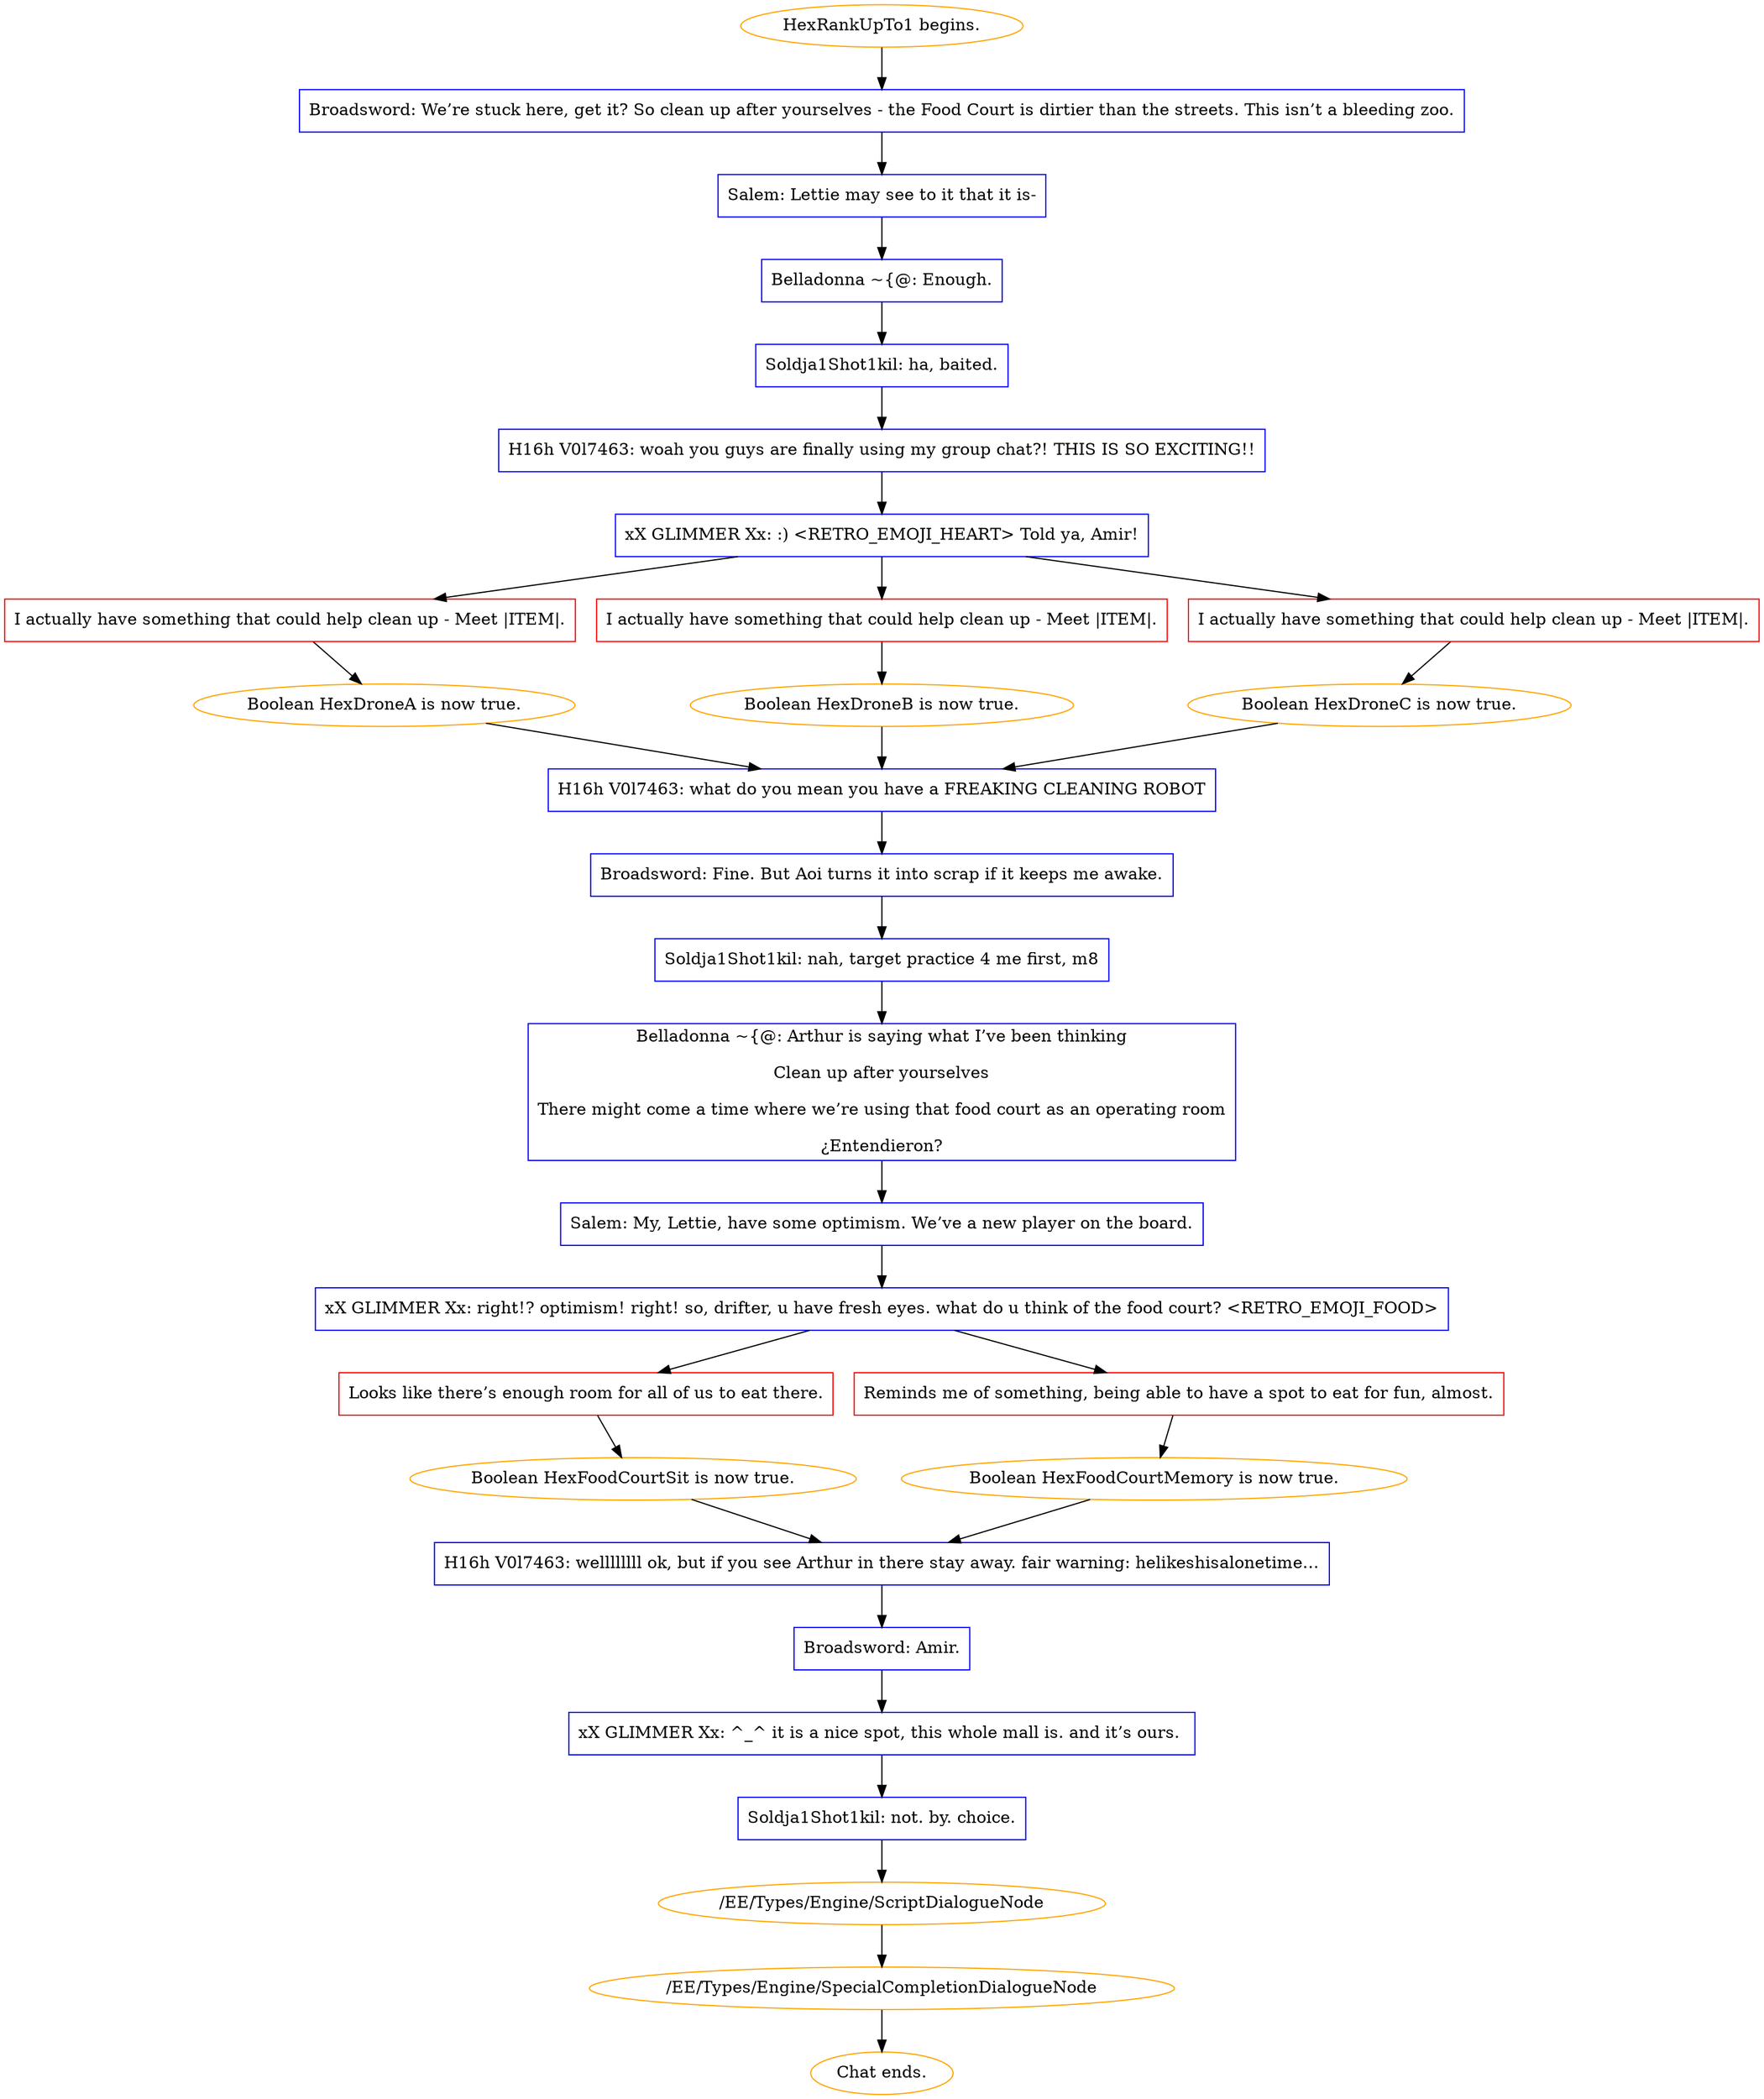 digraph {
	"HexRankUpTo1 begins." [color=orange];
		"HexRankUpTo1 begins." -> 16;
	16 [label="Broadsword: We’re stuck here, get it? So clean up after yourselves - the Food Court is dirtier than the streets. This isn’t a bleeding zoo.",shape=box,color=blue];
		16 -> 17;
	17 [label="Salem: Lettie may see to it that it is-",shape=box,color=blue];
		17 -> 18;
	18 [label="Belladonna ~{@: Enough.",shape=box,color=blue];
		18 -> 35;
	35 [label="Soldja1Shot1kil: ha, baited.",shape=box,color=blue];
		35 -> 19;
	19 [label="H16h V0l7463: woah you guys are finally using my group chat?! THIS IS SO EXCITING!!",shape=box,color=blue];
		19 -> 20;
	20 [label="xX GLIMMER Xx: :) <RETRO_EMOJI_HEART> Told ya, Amir!",shape=box,color=blue];
		20 -> 21;
		20 -> 22;
		20 -> 23;
	21 [label="I actually have something that could help clean up - Meet |ITEM|.",shape=box,color=red];
		21 -> "/EE/Types/Engine/SetBooleanDialogueNode:HexDroneA:24";
	22 [label="I actually have something that could help clean up - Meet |ITEM|.",shape=box,color=red];
		22 -> "/EE/Types/Engine/SetBooleanDialogueNode:HexDroneB:24";
	23 [label="I actually have something that could help clean up - Meet |ITEM|.",shape=box,color=red];
		23 -> "/EE/Types/Engine/SetBooleanDialogueNode:HexDroneC:24";
	"/EE/Types/Engine/SetBooleanDialogueNode:HexDroneA:24" [label="Boolean HexDroneA is now true.",color=orange];
		"/EE/Types/Engine/SetBooleanDialogueNode:HexDroneA:24" -> 24;
	"/EE/Types/Engine/SetBooleanDialogueNode:HexDroneB:24" [label="Boolean HexDroneB is now true.",color=orange];
		"/EE/Types/Engine/SetBooleanDialogueNode:HexDroneB:24" -> 24;
	"/EE/Types/Engine/SetBooleanDialogueNode:HexDroneC:24" [label="Boolean HexDroneC is now true.",color=orange];
		"/EE/Types/Engine/SetBooleanDialogueNode:HexDroneC:24" -> 24;
	24 [label="H16h V0l7463: what do you mean you have a FREAKING CLEANING ROBOT",shape=box,color=blue];
		24 -> 25;
	25 [label="Broadsword: Fine. But Aoi turns it into scrap if it keeps me awake.",shape=box,color=blue];
		25 -> 26;
	26 [label="Soldja1Shot1kil: nah, target practice 4 me first, m8",shape=box,color=blue];
		26 -> 27;
	27 [label="Belladonna ~{@: Arthur is saying what I’ve been thinking
Clean up after yourselves
There might come a time where we’re using that food court as an operating room
¿Entendieron?",shape=box,color=blue];
		27 -> 28;
	28 [label="Salem: My, Lettie, have some optimism. We’ve a new player on the board.",shape=box,color=blue];
		28 -> 29;
	29 [label="xX GLIMMER Xx: right!? optimism! right! so, drifter, u have fresh eyes. what do u think of the food court? <RETRO_EMOJI_FOOD>",shape=box,color=blue];
		29 -> 30;
		29 -> 31;
	30 [label="Looks like there’s enough room for all of us to eat there.",shape=box,color=red];
		30 -> "/EE/Types/Engine/SetBooleanDialogueNode:HexFoodCourtSit:32";
	31 [label="Reminds me of something, being able to have a spot to eat for fun, almost.",shape=box,color=red];
		31 -> "/EE/Types/Engine/SetBooleanDialogueNode:HexFoodCourtMemory:32";
	"/EE/Types/Engine/SetBooleanDialogueNode:HexFoodCourtSit:32" [label="Boolean HexFoodCourtSit is now true.",color=orange];
		"/EE/Types/Engine/SetBooleanDialogueNode:HexFoodCourtSit:32" -> 32;
	"/EE/Types/Engine/SetBooleanDialogueNode:HexFoodCourtMemory:32" [label="Boolean HexFoodCourtMemory is now true.",color=orange];
		"/EE/Types/Engine/SetBooleanDialogueNode:HexFoodCourtMemory:32" -> 32;
	32 [label="H16h V0l7463: wellllllll ok, but if you see Arthur in there stay away. fair warning: helikeshisalonetime…",shape=box,color=blue];
		32 -> 33;
	33 [label="Broadsword: Amir.",shape=box,color=blue];
		33 -> 34;
	34 [label="xX GLIMMER Xx: ^_^ it is a nice spot, this whole mall is. and it’s ours. ",shape=box,color=blue];
		34 -> 10;
	10 [label="Soldja1Shot1kil: not. by. choice.",shape=box,color=blue];
		10 -> 36;
	36 [label="/EE/Types/Engine/ScriptDialogueNode",color=orange];
		36 -> 217;
	217 [label="/EE/Types/Engine/SpecialCompletionDialogueNode",color=orange];
		217 -> "Chat ends.";
	"Chat ends." [color=orange];
}